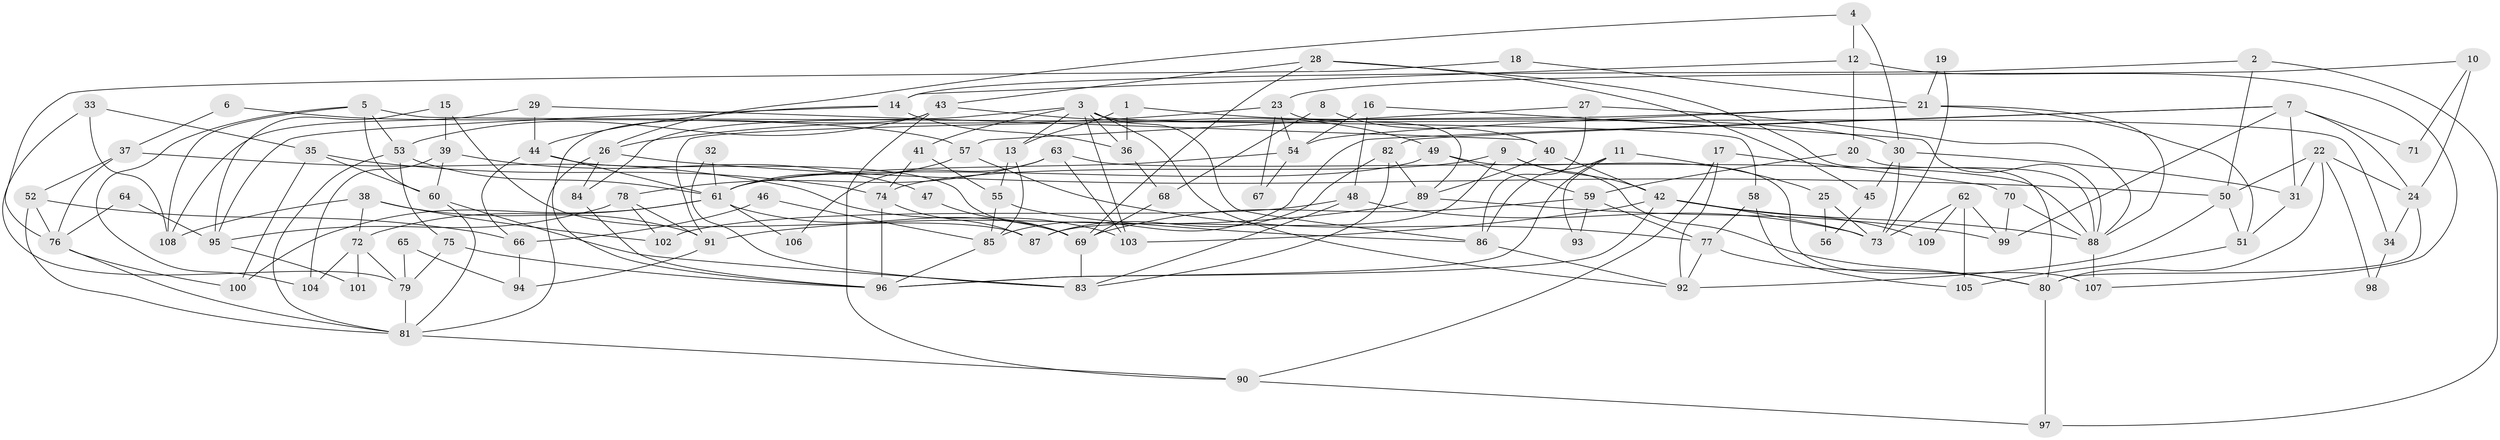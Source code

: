 // coarse degree distribution, {4: 0.1917808219178082, 6: 0.0958904109589041, 9: 0.0547945205479452, 3: 0.1780821917808219, 7: 0.0547945205479452, 2: 0.1643835616438356, 5: 0.1643835616438356, 8: 0.0684931506849315, 11: 0.0136986301369863, 10: 0.0136986301369863}
// Generated by graph-tools (version 1.1) at 2025/41/03/06/25 10:41:55]
// undirected, 109 vertices, 218 edges
graph export_dot {
graph [start="1"]
  node [color=gray90,style=filled];
  1;
  2;
  3;
  4;
  5;
  6;
  7;
  8;
  9;
  10;
  11;
  12;
  13;
  14;
  15;
  16;
  17;
  18;
  19;
  20;
  21;
  22;
  23;
  24;
  25;
  26;
  27;
  28;
  29;
  30;
  31;
  32;
  33;
  34;
  35;
  36;
  37;
  38;
  39;
  40;
  41;
  42;
  43;
  44;
  45;
  46;
  47;
  48;
  49;
  50;
  51;
  52;
  53;
  54;
  55;
  56;
  57;
  58;
  59;
  60;
  61;
  62;
  63;
  64;
  65;
  66;
  67;
  68;
  69;
  70;
  71;
  72;
  73;
  74;
  75;
  76;
  77;
  78;
  79;
  80;
  81;
  82;
  83;
  84;
  85;
  86;
  87;
  88;
  89;
  90;
  91;
  92;
  93;
  94;
  95;
  96;
  97;
  98;
  99;
  100;
  101;
  102;
  103;
  104;
  105;
  106;
  107;
  108;
  109;
  1 -- 36;
  1 -- 13;
  1 -- 30;
  2 -- 97;
  2 -- 14;
  2 -- 50;
  3 -- 92;
  3 -- 86;
  3 -- 13;
  3 -- 34;
  3 -- 36;
  3 -- 41;
  3 -- 84;
  3 -- 103;
  4 -- 26;
  4 -- 30;
  4 -- 12;
  5 -- 60;
  5 -- 104;
  5 -- 53;
  5 -- 58;
  5 -- 108;
  6 -- 37;
  6 -- 57;
  7 -- 31;
  7 -- 24;
  7 -- 71;
  7 -- 82;
  7 -- 85;
  7 -- 99;
  8 -- 40;
  8 -- 68;
  9 -- 42;
  9 -- 74;
  9 -- 80;
  9 -- 87;
  10 -- 24;
  10 -- 23;
  10 -- 71;
  11 -- 86;
  11 -- 96;
  11 -- 25;
  11 -- 93;
  12 -- 20;
  12 -- 14;
  12 -- 107;
  13 -- 85;
  13 -- 55;
  14 -- 44;
  14 -- 36;
  14 -- 95;
  15 -- 87;
  15 -- 95;
  15 -- 39;
  16 -- 54;
  16 -- 48;
  16 -- 88;
  17 -- 90;
  17 -- 92;
  17 -- 70;
  18 -- 76;
  18 -- 21;
  19 -- 21;
  19 -- 73;
  20 -- 59;
  20 -- 88;
  21 -- 91;
  21 -- 54;
  21 -- 51;
  21 -- 88;
  22 -- 80;
  22 -- 50;
  22 -- 24;
  22 -- 31;
  22 -- 98;
  23 -- 89;
  23 -- 26;
  23 -- 54;
  23 -- 67;
  24 -- 80;
  24 -- 34;
  25 -- 73;
  25 -- 56;
  26 -- 50;
  26 -- 81;
  26 -- 84;
  27 -- 86;
  27 -- 88;
  27 -- 57;
  28 -- 43;
  28 -- 80;
  28 -- 45;
  28 -- 69;
  29 -- 44;
  29 -- 108;
  29 -- 40;
  30 -- 73;
  30 -- 31;
  30 -- 45;
  31 -- 51;
  32 -- 61;
  32 -- 83;
  33 -- 79;
  33 -- 108;
  33 -- 35;
  34 -- 98;
  35 -- 74;
  35 -- 60;
  35 -- 100;
  36 -- 68;
  37 -- 76;
  37 -- 103;
  37 -- 52;
  38 -- 102;
  38 -- 72;
  38 -- 91;
  38 -- 108;
  39 -- 60;
  39 -- 47;
  39 -- 104;
  40 -- 42;
  40 -- 89;
  41 -- 55;
  41 -- 74;
  42 -- 88;
  42 -- 96;
  42 -- 73;
  42 -- 103;
  42 -- 109;
  43 -- 53;
  43 -- 96;
  43 -- 49;
  43 -- 90;
  44 -- 61;
  44 -- 69;
  44 -- 66;
  45 -- 56;
  46 -- 85;
  46 -- 66;
  47 -- 69;
  48 -- 73;
  48 -- 83;
  48 -- 102;
  49 -- 107;
  49 -- 59;
  49 -- 61;
  50 -- 51;
  50 -- 92;
  51 -- 105;
  52 -- 76;
  52 -- 66;
  52 -- 81;
  53 -- 61;
  53 -- 75;
  53 -- 81;
  54 -- 61;
  54 -- 67;
  55 -- 85;
  55 -- 86;
  57 -- 61;
  57 -- 77;
  58 -- 77;
  58 -- 105;
  59 -- 69;
  59 -- 77;
  59 -- 93;
  60 -- 81;
  60 -- 83;
  61 -- 69;
  61 -- 72;
  61 -- 100;
  61 -- 106;
  62 -- 105;
  62 -- 99;
  62 -- 73;
  62 -- 109;
  63 -- 88;
  63 -- 103;
  63 -- 78;
  63 -- 106;
  64 -- 76;
  64 -- 95;
  65 -- 79;
  65 -- 94;
  66 -- 94;
  68 -- 69;
  69 -- 83;
  70 -- 88;
  70 -- 99;
  72 -- 79;
  72 -- 101;
  72 -- 104;
  74 -- 87;
  74 -- 96;
  75 -- 96;
  75 -- 79;
  76 -- 100;
  76 -- 81;
  77 -- 80;
  77 -- 92;
  78 -- 91;
  78 -- 95;
  78 -- 102;
  79 -- 81;
  80 -- 97;
  81 -- 90;
  82 -- 89;
  82 -- 83;
  82 -- 87;
  84 -- 96;
  85 -- 96;
  86 -- 92;
  88 -- 107;
  89 -- 99;
  89 -- 91;
  90 -- 97;
  91 -- 94;
  95 -- 101;
}
